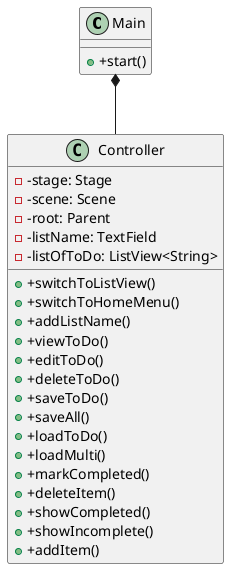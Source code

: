 @startuml
'https://plantuml.com/sequence-diagram

class Main
{
    + +start()

}
class Controller
{
    - -stage: Stage
    - -scene: Scene
    - -root: Parent
    - -listName: TextField
    - -listOfToDo: ListView<String>
    + +switchToListView()
    + +switchToHomeMenu()
    + +addListName()
    + +viewToDo()
    + +editToDo()
    + +deleteToDo()
    + +saveToDo()
    + +saveAll()
    + +loadToDo()
    + +loadMulti()
    + +markCompleted()
    + +deleteItem()
    + +showCompleted()
    + +showIncomplete()
    + +addItem()
}

Main *-- Controller


@enduml